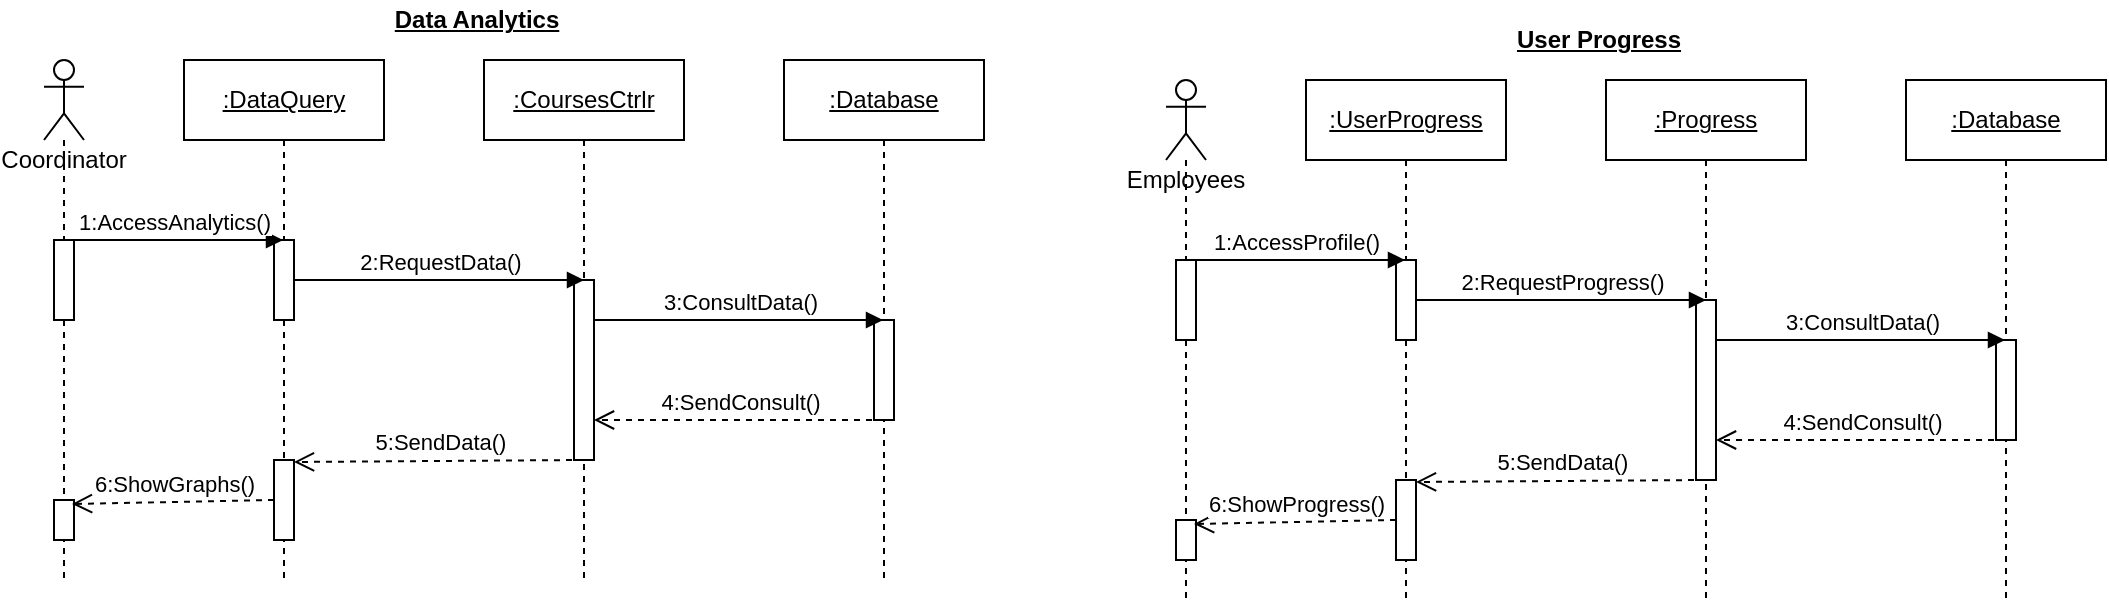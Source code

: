 <mxfile>
    <diagram id="dBBwZZ7qTZV8Y8YcayvF" name="Page-1">
        <mxGraphModel dx="664" dy="562" grid="1" gridSize="10" guides="1" tooltips="1" connect="1" arrows="1" fold="1" page="1" pageScale="1" pageWidth="1169" pageHeight="827" math="0" shadow="0">
            <root>
                <mxCell id="0"/>
                <mxCell id="1" parent="0"/>
                <mxCell id="2" value="Coordinator" style="shape=umlLifeline;participant=umlActor;perimeter=lifelinePerimeter;whiteSpace=wrap;html=1;container=1;collapsible=0;recursiveResize=0;verticalAlign=top;spacingTop=36;outlineConnect=0;" parent="1" vertex="1">
                    <mxGeometry x="69" y="40" width="20" height="260" as="geometry"/>
                </mxCell>
                <mxCell id="9" value="" style="html=1;points=[];perimeter=orthogonalPerimeter;" parent="2" vertex="1">
                    <mxGeometry x="5" y="90" width="10" height="40" as="geometry"/>
                </mxCell>
                <mxCell id="21" value="" style="html=1;points=[];perimeter=orthogonalPerimeter;" parent="2" vertex="1">
                    <mxGeometry x="5" y="220" width="10" height="20" as="geometry"/>
                </mxCell>
                <mxCell id="4" value="&lt;u&gt;:DataQuery&lt;/u&gt;" style="shape=umlLifeline;perimeter=lifelinePerimeter;whiteSpace=wrap;html=1;container=1;collapsible=0;recursiveResize=0;outlineConnect=0;" parent="1" vertex="1">
                    <mxGeometry x="139" y="40" width="100" height="260" as="geometry"/>
                </mxCell>
                <mxCell id="11" value="" style="html=1;points=[];perimeter=orthogonalPerimeter;" parent="4" vertex="1">
                    <mxGeometry x="45" y="90" width="10" height="40" as="geometry"/>
                </mxCell>
                <mxCell id="19" value="" style="html=1;points=[];perimeter=orthogonalPerimeter;" parent="4" vertex="1">
                    <mxGeometry x="45" y="200" width="10" height="40" as="geometry"/>
                </mxCell>
                <mxCell id="5" value="&lt;u&gt;:CoursesCtrlr&lt;/u&gt;" style="shape=umlLifeline;perimeter=lifelinePerimeter;whiteSpace=wrap;html=1;container=1;collapsible=0;recursiveResize=0;outlineConnect=0;" parent="1" vertex="1">
                    <mxGeometry x="289" y="40" width="100" height="260" as="geometry"/>
                </mxCell>
                <mxCell id="13" value="" style="html=1;points=[];perimeter=orthogonalPerimeter;" parent="5" vertex="1">
                    <mxGeometry x="45" y="110" width="10" height="90" as="geometry"/>
                </mxCell>
                <mxCell id="6" value="&lt;u&gt;:Database&lt;/u&gt;" style="shape=umlLifeline;perimeter=lifelinePerimeter;whiteSpace=wrap;html=1;container=1;collapsible=0;recursiveResize=0;outlineConnect=0;" parent="1" vertex="1">
                    <mxGeometry x="439" y="40" width="100" height="260" as="geometry"/>
                </mxCell>
                <mxCell id="15" value="" style="html=1;points=[];perimeter=orthogonalPerimeter;" parent="6" vertex="1">
                    <mxGeometry x="45" y="130" width="10" height="50" as="geometry"/>
                </mxCell>
                <mxCell id="12" value="1:AccessAnalytics()" style="html=1;verticalAlign=bottom;endArrow=block;" parent="1" edge="1">
                    <mxGeometry width="80" relative="1" as="geometry">
                        <mxPoint x="79" y="130" as="sourcePoint"/>
                        <mxPoint x="188.5" y="130" as="targetPoint"/>
                    </mxGeometry>
                </mxCell>
                <mxCell id="14" value="2:RequestData()" style="html=1;verticalAlign=bottom;endArrow=block;entryX=0.5;entryY=0;entryDx=0;entryDy=0;entryPerimeter=0;" parent="1" target="13" edge="1">
                    <mxGeometry width="80" relative="1" as="geometry">
                        <mxPoint x="194" y="150" as="sourcePoint"/>
                        <mxPoint x="329" y="150" as="targetPoint"/>
                    </mxGeometry>
                </mxCell>
                <mxCell id="16" value="3:ConsultData()" style="html=1;verticalAlign=bottom;endArrow=block;" parent="1" target="6" edge="1">
                    <mxGeometry width="80" relative="1" as="geometry">
                        <mxPoint x="344" y="170" as="sourcePoint"/>
                        <mxPoint x="424" y="170" as="targetPoint"/>
                    </mxGeometry>
                </mxCell>
                <mxCell id="17" value="4:SendConsult()" style="html=1;verticalAlign=bottom;endArrow=open;dashed=1;endSize=8;" parent="1" target="13" edge="1">
                    <mxGeometry relative="1" as="geometry">
                        <mxPoint x="489" y="220" as="sourcePoint"/>
                        <mxPoint x="409" y="220" as="targetPoint"/>
                    </mxGeometry>
                </mxCell>
                <mxCell id="18" value="5:SendData()" style="html=1;verticalAlign=bottom;endArrow=open;dashed=1;endSize=8;entryX=1;entryY=0.025;entryDx=0;entryDy=0;entryPerimeter=0;" parent="1" target="19" edge="1">
                    <mxGeometry relative="1" as="geometry">
                        <mxPoint x="339" y="240" as="sourcePoint"/>
                        <mxPoint x="259" y="240" as="targetPoint"/>
                    </mxGeometry>
                </mxCell>
                <mxCell id="22" value="6:ShowGraphs()" style="html=1;verticalAlign=bottom;endArrow=open;dashed=1;endSize=8;entryX=0.9;entryY=0.1;entryDx=0;entryDy=0;entryPerimeter=0;" parent="1" target="21" edge="1">
                    <mxGeometry relative="1" as="geometry">
                        <mxPoint x="184" y="260" as="sourcePoint"/>
                        <mxPoint x="104" y="260" as="targetPoint"/>
                    </mxGeometry>
                </mxCell>
                <mxCell id="23" value="&lt;b&gt;&lt;u&gt;Data Analytics&lt;/u&gt;&lt;/b&gt;" style="text;html=1;align=center;verticalAlign=middle;resizable=0;points=[];autosize=1;" parent="1" vertex="1">
                    <mxGeometry x="235" y="10" width="100" height="20" as="geometry"/>
                </mxCell>
                <mxCell id="161" value="Employees" style="shape=umlLifeline;participant=umlActor;perimeter=lifelinePerimeter;whiteSpace=wrap;html=1;container=1;collapsible=0;recursiveResize=0;verticalAlign=top;spacingTop=36;outlineConnect=0;" parent="1" vertex="1">
                    <mxGeometry x="630" y="50" width="20" height="260" as="geometry"/>
                </mxCell>
                <mxCell id="162" value="" style="html=1;points=[];perimeter=orthogonalPerimeter;" parent="161" vertex="1">
                    <mxGeometry x="5" y="90" width="10" height="40" as="geometry"/>
                </mxCell>
                <mxCell id="163" value="" style="html=1;points=[];perimeter=orthogonalPerimeter;" parent="161" vertex="1">
                    <mxGeometry x="5" y="220" width="10" height="20" as="geometry"/>
                </mxCell>
                <mxCell id="164" value="&lt;u&gt;:UserProgress&lt;/u&gt;" style="shape=umlLifeline;perimeter=lifelinePerimeter;whiteSpace=wrap;html=1;container=1;collapsible=0;recursiveResize=0;outlineConnect=0;" parent="1" vertex="1">
                    <mxGeometry x="700" y="50" width="100" height="260" as="geometry"/>
                </mxCell>
                <mxCell id="165" value="" style="html=1;points=[];perimeter=orthogonalPerimeter;" parent="164" vertex="1">
                    <mxGeometry x="45" y="90" width="10" height="40" as="geometry"/>
                </mxCell>
                <mxCell id="166" value="" style="html=1;points=[];perimeter=orthogonalPerimeter;" parent="164" vertex="1">
                    <mxGeometry x="45" y="200" width="10" height="40" as="geometry"/>
                </mxCell>
                <mxCell id="167" value="&lt;u&gt;:Progress&lt;/u&gt;" style="shape=umlLifeline;perimeter=lifelinePerimeter;whiteSpace=wrap;html=1;container=1;collapsible=0;recursiveResize=0;outlineConnect=0;" parent="1" vertex="1">
                    <mxGeometry x="850" y="50" width="100" height="260" as="geometry"/>
                </mxCell>
                <mxCell id="168" value="" style="html=1;points=[];perimeter=orthogonalPerimeter;" parent="167" vertex="1">
                    <mxGeometry x="45" y="110" width="10" height="90" as="geometry"/>
                </mxCell>
                <mxCell id="169" value="&lt;u&gt;:Database&lt;/u&gt;" style="shape=umlLifeline;perimeter=lifelinePerimeter;whiteSpace=wrap;html=1;container=1;collapsible=0;recursiveResize=0;outlineConnect=0;" parent="1" vertex="1">
                    <mxGeometry x="1000" y="50" width="100" height="260" as="geometry"/>
                </mxCell>
                <mxCell id="170" value="" style="html=1;points=[];perimeter=orthogonalPerimeter;" parent="169" vertex="1">
                    <mxGeometry x="45" y="130" width="10" height="50" as="geometry"/>
                </mxCell>
                <mxCell id="171" value="1:AccessProfile()" style="html=1;verticalAlign=bottom;endArrow=block;" parent="1" edge="1">
                    <mxGeometry width="80" relative="1" as="geometry">
                        <mxPoint x="640" y="140" as="sourcePoint"/>
                        <mxPoint x="749.5" y="140" as="targetPoint"/>
                    </mxGeometry>
                </mxCell>
                <mxCell id="172" value="2:RequestProgress()" style="html=1;verticalAlign=bottom;endArrow=block;entryX=0.5;entryY=0;entryDx=0;entryDy=0;entryPerimeter=0;" parent="1" target="168" edge="1">
                    <mxGeometry width="80" relative="1" as="geometry">
                        <mxPoint x="755" y="160" as="sourcePoint"/>
                        <mxPoint x="890" y="160" as="targetPoint"/>
                    </mxGeometry>
                </mxCell>
                <mxCell id="173" value="3:ConsultData()" style="html=1;verticalAlign=bottom;endArrow=block;" parent="1" target="169" edge="1">
                    <mxGeometry width="80" relative="1" as="geometry">
                        <mxPoint x="905" y="180" as="sourcePoint"/>
                        <mxPoint x="985" y="180" as="targetPoint"/>
                    </mxGeometry>
                </mxCell>
                <mxCell id="174" value="4:SendConsult()" style="html=1;verticalAlign=bottom;endArrow=open;dashed=1;endSize=8;" parent="1" target="168" edge="1">
                    <mxGeometry relative="1" as="geometry">
                        <mxPoint x="1050" y="230" as="sourcePoint"/>
                        <mxPoint x="970" y="230" as="targetPoint"/>
                    </mxGeometry>
                </mxCell>
                <mxCell id="175" value="5:SendData()" style="html=1;verticalAlign=bottom;endArrow=open;dashed=1;endSize=8;entryX=1;entryY=0.025;entryDx=0;entryDy=0;entryPerimeter=0;" parent="1" target="166" edge="1">
                    <mxGeometry relative="1" as="geometry">
                        <mxPoint x="900" y="250" as="sourcePoint"/>
                        <mxPoint x="820" y="250" as="targetPoint"/>
                    </mxGeometry>
                </mxCell>
                <mxCell id="176" value="6:ShowProgress()" style="html=1;verticalAlign=bottom;endArrow=open;dashed=1;endSize=8;entryX=0.9;entryY=0.1;entryDx=0;entryDy=0;entryPerimeter=0;" parent="1" target="163" edge="1">
                    <mxGeometry relative="1" as="geometry">
                        <mxPoint x="745" y="270" as="sourcePoint"/>
                        <mxPoint x="665" y="270" as="targetPoint"/>
                    </mxGeometry>
                </mxCell>
                <mxCell id="177" value="&lt;b&gt;&lt;u&gt;User Progress&lt;/u&gt;&lt;/b&gt;" style="text;html=1;align=center;verticalAlign=middle;resizable=0;points=[];autosize=1;" parent="1" vertex="1">
                    <mxGeometry x="796" y="20" width="100" height="20" as="geometry"/>
                </mxCell>
            </root>
        </mxGraphModel>
    </diagram>
</mxfile>